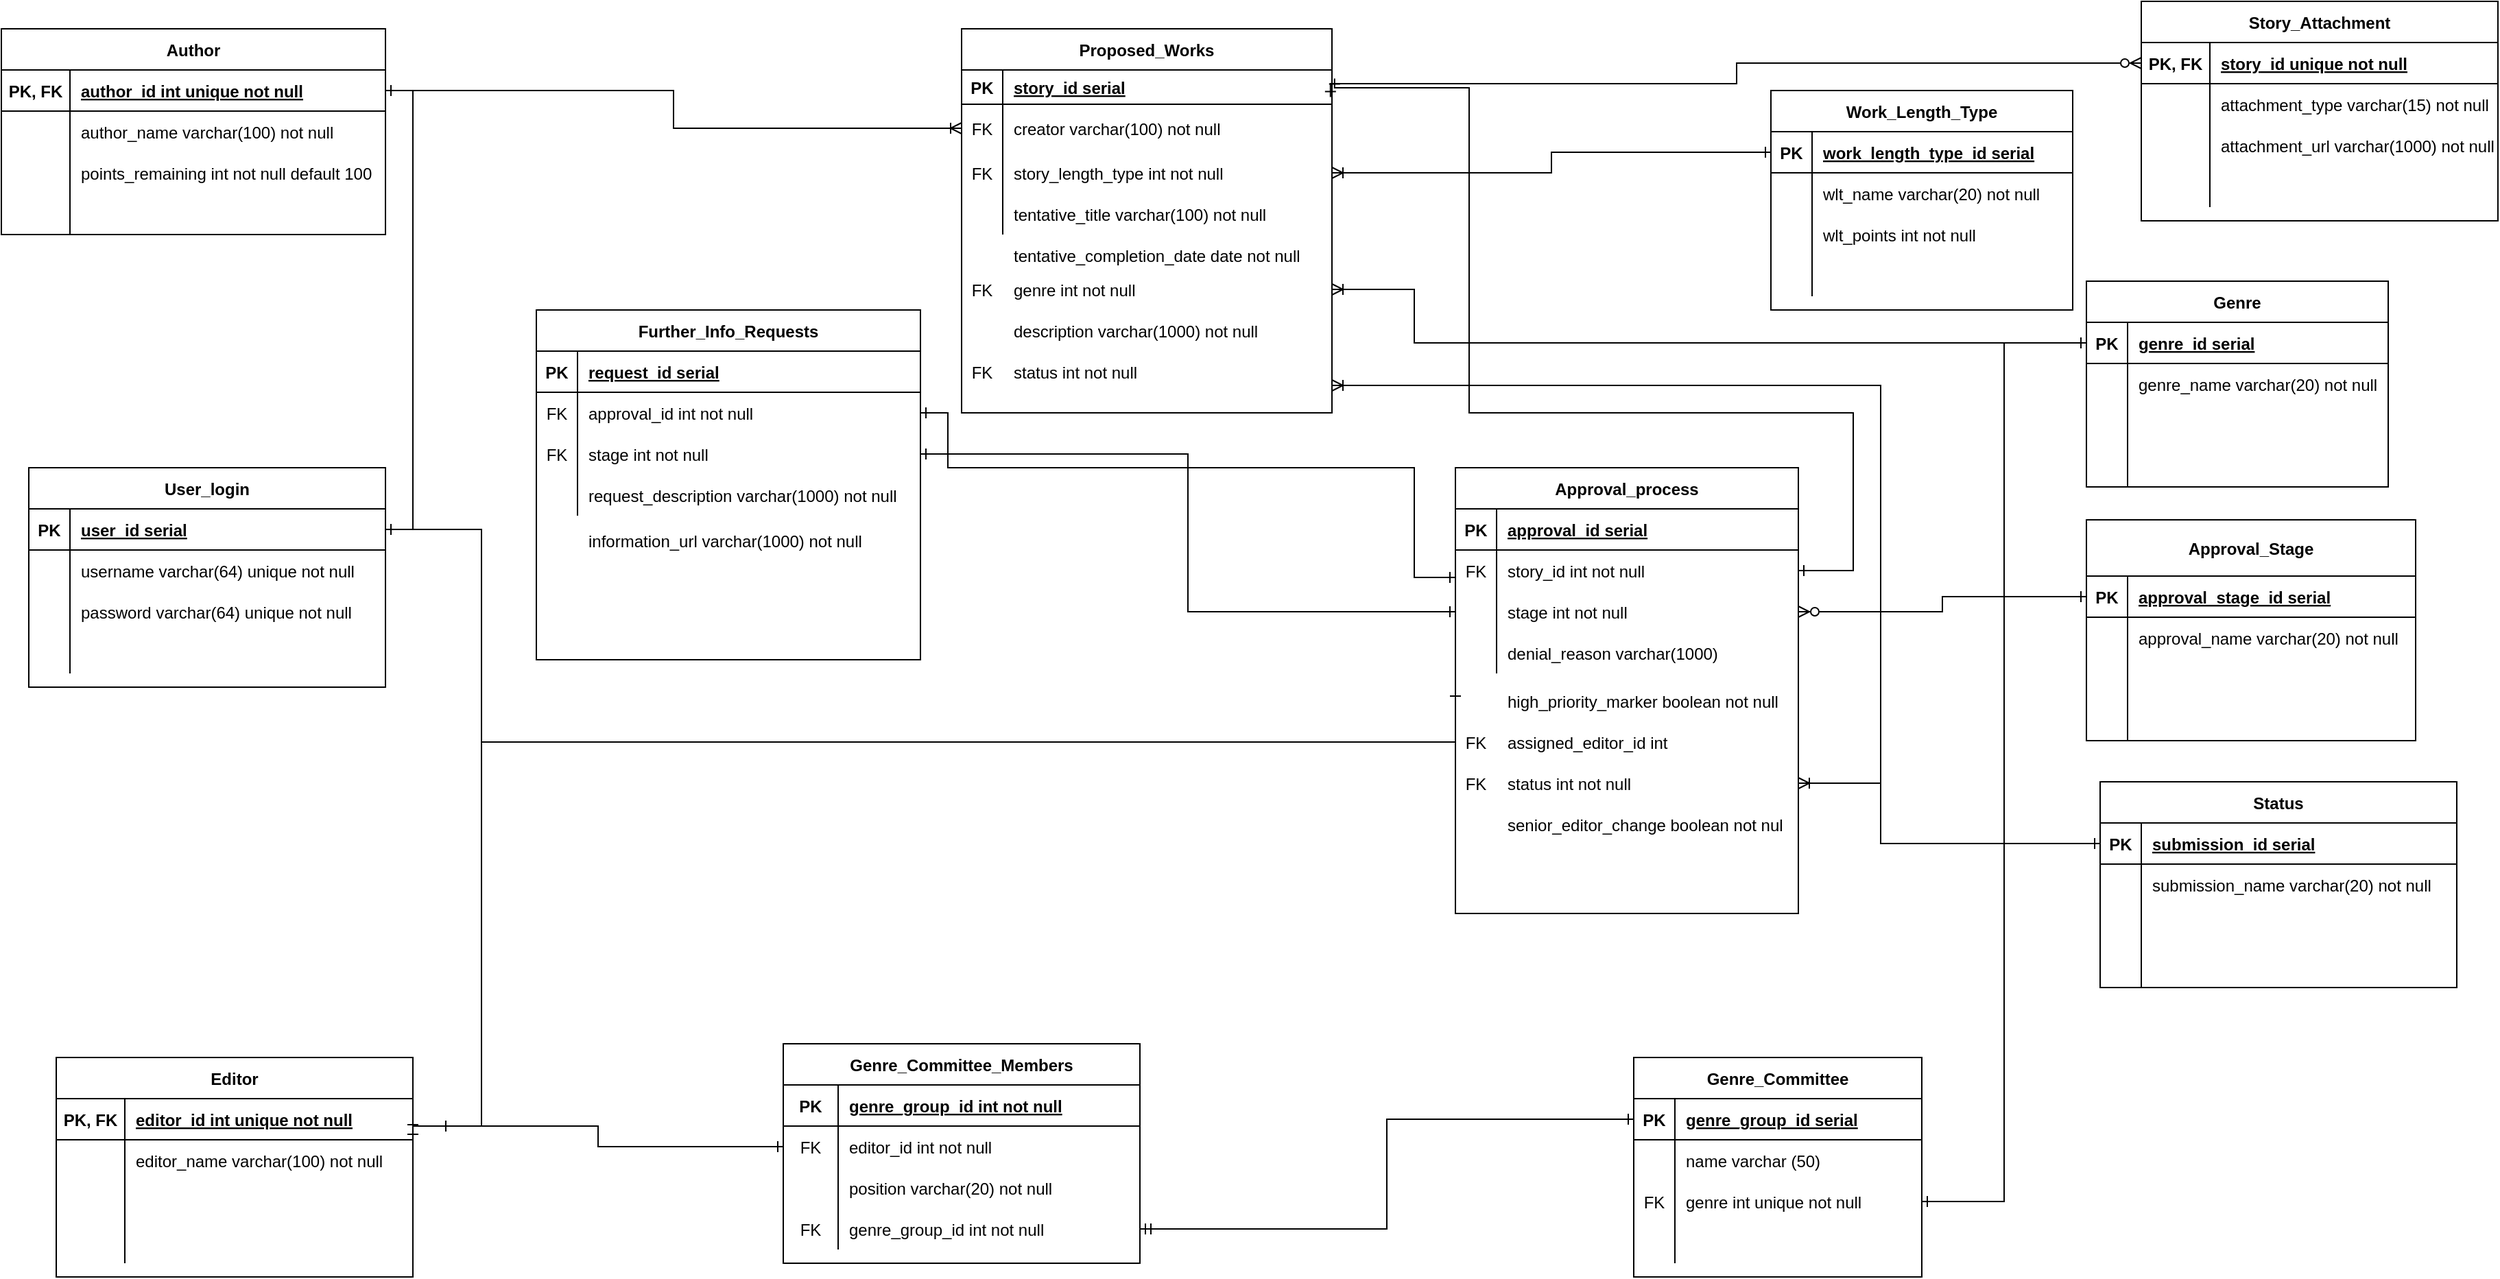 <mxfile version="13.10.6" type="device"><diagram id="UOKeLMM6WTxWYd_Q_gRL" name="Page-1"><mxGraphModel dx="1038" dy="491" grid="1" gridSize="10" guides="1" tooltips="1" connect="1" arrows="1" fold="1" page="1" pageScale="1" pageWidth="1900" pageHeight="1900" math="0" shadow="0"><root><mxCell id="0"/><mxCell id="1" parent="0"/><mxCell id="rEcxF-aIfUZDpSNXUSnj-13" value="Author" style="shape=table;startSize=30;container=1;collapsible=1;childLayout=tableLayout;fixedRows=1;rowLines=0;fontStyle=1;align=center;resizeLast=1;" parent="1" vertex="1"><mxGeometry x="30" y="50" width="280" height="150" as="geometry"/></mxCell><mxCell id="rEcxF-aIfUZDpSNXUSnj-14" value="" style="shape=partialRectangle;collapsible=0;dropTarget=0;pointerEvents=0;fillColor=none;top=0;left=0;bottom=1;right=0;points=[[0,0.5],[1,0.5]];portConstraint=eastwest;" parent="rEcxF-aIfUZDpSNXUSnj-13" vertex="1"><mxGeometry y="30" width="280" height="30" as="geometry"/></mxCell><mxCell id="rEcxF-aIfUZDpSNXUSnj-15" value="PK, FK" style="shape=partialRectangle;connectable=0;fillColor=none;top=0;left=0;bottom=0;right=0;fontStyle=1;overflow=hidden;" parent="rEcxF-aIfUZDpSNXUSnj-14" vertex="1"><mxGeometry width="50" height="30" as="geometry"/></mxCell><mxCell id="rEcxF-aIfUZDpSNXUSnj-16" value="author_id int unique not null" style="shape=partialRectangle;connectable=0;fillColor=none;top=0;left=0;bottom=0;right=0;align=left;spacingLeft=6;fontStyle=5;overflow=hidden;" parent="rEcxF-aIfUZDpSNXUSnj-14" vertex="1"><mxGeometry x="50" width="230" height="30" as="geometry"/></mxCell><mxCell id="rEcxF-aIfUZDpSNXUSnj-17" value="" style="shape=partialRectangle;collapsible=0;dropTarget=0;pointerEvents=0;fillColor=none;top=0;left=0;bottom=0;right=0;points=[[0,0.5],[1,0.5]];portConstraint=eastwest;" parent="rEcxF-aIfUZDpSNXUSnj-13" vertex="1"><mxGeometry y="60" width="280" height="30" as="geometry"/></mxCell><mxCell id="rEcxF-aIfUZDpSNXUSnj-18" value="" style="shape=partialRectangle;connectable=0;fillColor=none;top=0;left=0;bottom=0;right=0;editable=1;overflow=hidden;" parent="rEcxF-aIfUZDpSNXUSnj-17" vertex="1"><mxGeometry width="50" height="30" as="geometry"/></mxCell><mxCell id="rEcxF-aIfUZDpSNXUSnj-19" value="author_name varchar(100) not null" style="shape=partialRectangle;connectable=0;fillColor=none;top=0;left=0;bottom=0;right=0;align=left;spacingLeft=6;overflow=hidden;" parent="rEcxF-aIfUZDpSNXUSnj-17" vertex="1"><mxGeometry x="50" width="230" height="30" as="geometry"/></mxCell><mxCell id="rEcxF-aIfUZDpSNXUSnj-20" value="" style="shape=partialRectangle;collapsible=0;dropTarget=0;pointerEvents=0;fillColor=none;top=0;left=0;bottom=0;right=0;points=[[0,0.5],[1,0.5]];portConstraint=eastwest;" parent="rEcxF-aIfUZDpSNXUSnj-13" vertex="1"><mxGeometry y="90" width="280" height="30" as="geometry"/></mxCell><mxCell id="rEcxF-aIfUZDpSNXUSnj-21" value="" style="shape=partialRectangle;connectable=0;fillColor=none;top=0;left=0;bottom=0;right=0;editable=1;overflow=hidden;" parent="rEcxF-aIfUZDpSNXUSnj-20" vertex="1"><mxGeometry width="50" height="30" as="geometry"/></mxCell><mxCell id="rEcxF-aIfUZDpSNXUSnj-22" value="points_remaining int not null default 100" style="shape=partialRectangle;connectable=0;fillColor=none;top=0;left=0;bottom=0;right=0;align=left;spacingLeft=6;overflow=hidden;" parent="rEcxF-aIfUZDpSNXUSnj-20" vertex="1"><mxGeometry x="50" width="230" height="30" as="geometry"/></mxCell><mxCell id="rEcxF-aIfUZDpSNXUSnj-23" value="" style="shape=partialRectangle;collapsible=0;dropTarget=0;pointerEvents=0;fillColor=none;top=0;left=0;bottom=0;right=0;points=[[0,0.5],[1,0.5]];portConstraint=eastwest;" parent="rEcxF-aIfUZDpSNXUSnj-13" vertex="1"><mxGeometry y="120" width="280" height="30" as="geometry"/></mxCell><mxCell id="rEcxF-aIfUZDpSNXUSnj-24" value="" style="shape=partialRectangle;connectable=0;fillColor=none;top=0;left=0;bottom=0;right=0;editable=1;overflow=hidden;" parent="rEcxF-aIfUZDpSNXUSnj-23" vertex="1"><mxGeometry width="50" height="30" as="geometry"/></mxCell><mxCell id="rEcxF-aIfUZDpSNXUSnj-25" value="" style="shape=partialRectangle;connectable=0;fillColor=none;top=0;left=0;bottom=0;right=0;align=left;spacingLeft=6;overflow=hidden;" parent="rEcxF-aIfUZDpSNXUSnj-23" vertex="1"><mxGeometry x="50" width="230" height="30" as="geometry"/></mxCell><mxCell id="rEcxF-aIfUZDpSNXUSnj-40" value="Proposed_Works" style="shape=table;startSize=30;container=1;collapsible=1;childLayout=tableLayout;fixedRows=1;rowLines=0;fontStyle=1;align=center;resizeLast=1;" parent="1" vertex="1"><mxGeometry x="730" y="50" width="270" height="280" as="geometry"/></mxCell><mxCell id="rEcxF-aIfUZDpSNXUSnj-41" value="" style="shape=partialRectangle;collapsible=0;dropTarget=0;pointerEvents=0;fillColor=none;top=0;left=0;bottom=1;right=0;points=[[0,0.5],[1,0.5]];portConstraint=eastwest;" parent="rEcxF-aIfUZDpSNXUSnj-40" vertex="1"><mxGeometry y="30" width="270" height="25" as="geometry"/></mxCell><mxCell id="rEcxF-aIfUZDpSNXUSnj-42" value="PK" style="shape=partialRectangle;connectable=0;fillColor=none;top=0;left=0;bottom=0;right=0;fontStyle=1;overflow=hidden;" parent="rEcxF-aIfUZDpSNXUSnj-41" vertex="1"><mxGeometry width="30" height="25" as="geometry"/></mxCell><mxCell id="rEcxF-aIfUZDpSNXUSnj-43" value="story_id serial" style="shape=partialRectangle;connectable=0;fillColor=none;top=0;left=0;bottom=0;right=0;align=left;spacingLeft=6;fontStyle=5;overflow=hidden;" parent="rEcxF-aIfUZDpSNXUSnj-41" vertex="1"><mxGeometry x="30" width="240" height="25" as="geometry"/></mxCell><mxCell id="rEcxF-aIfUZDpSNXUSnj-44" value="" style="shape=partialRectangle;collapsible=0;dropTarget=0;pointerEvents=0;fillColor=none;top=0;left=0;bottom=0;right=0;points=[[0,0.5],[1,0.5]];portConstraint=eastwest;" parent="rEcxF-aIfUZDpSNXUSnj-40" vertex="1"><mxGeometry y="55" width="270" height="35" as="geometry"/></mxCell><mxCell id="rEcxF-aIfUZDpSNXUSnj-45" value="FK" style="shape=partialRectangle;connectable=0;fillColor=none;top=0;left=0;bottom=0;right=0;editable=1;overflow=hidden;" parent="rEcxF-aIfUZDpSNXUSnj-44" vertex="1"><mxGeometry width="30" height="35" as="geometry"/></mxCell><mxCell id="rEcxF-aIfUZDpSNXUSnj-46" value="creator varchar(100) not null" style="shape=partialRectangle;connectable=0;fillColor=none;top=0;left=0;bottom=0;right=0;align=left;spacingLeft=6;overflow=hidden;" parent="rEcxF-aIfUZDpSNXUSnj-44" vertex="1"><mxGeometry x="30" width="240" height="35" as="geometry"/></mxCell><mxCell id="rEcxF-aIfUZDpSNXUSnj-47" value="" style="shape=partialRectangle;collapsible=0;dropTarget=0;pointerEvents=0;fillColor=none;top=0;left=0;bottom=0;right=0;points=[[0,0.5],[1,0.5]];portConstraint=eastwest;" parent="rEcxF-aIfUZDpSNXUSnj-40" vertex="1"><mxGeometry y="90" width="270" height="30" as="geometry"/></mxCell><mxCell id="rEcxF-aIfUZDpSNXUSnj-48" value="FK" style="shape=partialRectangle;connectable=0;fillColor=none;top=0;left=0;bottom=0;right=0;editable=1;overflow=hidden;" parent="rEcxF-aIfUZDpSNXUSnj-47" vertex="1"><mxGeometry width="30" height="30" as="geometry"/></mxCell><mxCell id="rEcxF-aIfUZDpSNXUSnj-49" value="story_length_type int not null" style="shape=partialRectangle;connectable=0;fillColor=none;top=0;left=0;bottom=0;right=0;align=left;spacingLeft=6;overflow=hidden;" parent="rEcxF-aIfUZDpSNXUSnj-47" vertex="1"><mxGeometry x="30" width="240" height="30" as="geometry"/></mxCell><mxCell id="rEcxF-aIfUZDpSNXUSnj-50" value="" style="shape=partialRectangle;collapsible=0;dropTarget=0;pointerEvents=0;fillColor=none;top=0;left=0;bottom=0;right=0;points=[[0,0.5],[1,0.5]];portConstraint=eastwest;" parent="rEcxF-aIfUZDpSNXUSnj-40" vertex="1"><mxGeometry y="120" width="270" height="30" as="geometry"/></mxCell><mxCell id="rEcxF-aIfUZDpSNXUSnj-51" value="" style="shape=partialRectangle;connectable=0;fillColor=none;top=0;left=0;bottom=0;right=0;editable=1;overflow=hidden;" parent="rEcxF-aIfUZDpSNXUSnj-50" vertex="1"><mxGeometry width="30" height="30" as="geometry"/></mxCell><mxCell id="rEcxF-aIfUZDpSNXUSnj-52" value="tentative_title varchar(100) not null" style="shape=partialRectangle;connectable=0;fillColor=none;top=0;left=0;bottom=0;right=0;align=left;spacingLeft=6;overflow=hidden;" parent="rEcxF-aIfUZDpSNXUSnj-50" vertex="1"><mxGeometry x="30" width="240" height="30" as="geometry"/></mxCell><mxCell id="rEcxF-aIfUZDpSNXUSnj-53" value="tentative_completion_date date not null" style="shape=partialRectangle;connectable=0;fillColor=none;top=0;left=0;bottom=0;right=0;align=left;spacingLeft=6;overflow=hidden;" parent="1" vertex="1"><mxGeometry x="760" y="200" width="240" height="30" as="geometry"/></mxCell><mxCell id="rEcxF-aIfUZDpSNXUSnj-54" value="genre int not null" style="shape=partialRectangle;connectable=0;fillColor=none;top=0;left=0;bottom=0;right=0;align=left;spacingLeft=6;overflow=hidden;" parent="1" vertex="1"><mxGeometry x="760" y="225" width="240" height="30" as="geometry"/></mxCell><mxCell id="rEcxF-aIfUZDpSNXUSnj-55" value="description varchar(1000) not null" style="shape=partialRectangle;connectable=0;fillColor=none;top=0;left=0;bottom=0;right=0;align=left;spacingLeft=6;overflow=hidden;" parent="1" vertex="1"><mxGeometry x="760" y="255" width="240" height="30" as="geometry"/></mxCell><mxCell id="rEcxF-aIfUZDpSNXUSnj-57" value="Story_Attachment" style="shape=table;startSize=30;container=1;collapsible=1;childLayout=tableLayout;fixedRows=1;rowLines=0;fontStyle=1;align=center;resizeLast=1;" parent="1" vertex="1"><mxGeometry x="1590" y="30" width="260" height="160" as="geometry"/></mxCell><mxCell id="rEcxF-aIfUZDpSNXUSnj-58" value="" style="shape=partialRectangle;collapsible=0;dropTarget=0;pointerEvents=0;fillColor=none;top=0;left=0;bottom=1;right=0;points=[[0,0.5],[1,0.5]];portConstraint=eastwest;" parent="rEcxF-aIfUZDpSNXUSnj-57" vertex="1"><mxGeometry y="30" width="260" height="30" as="geometry"/></mxCell><mxCell id="rEcxF-aIfUZDpSNXUSnj-59" value="PK, FK" style="shape=partialRectangle;connectable=0;fillColor=none;top=0;left=0;bottom=0;right=0;fontStyle=1;overflow=hidden;" parent="rEcxF-aIfUZDpSNXUSnj-58" vertex="1"><mxGeometry width="50" height="30" as="geometry"/></mxCell><mxCell id="rEcxF-aIfUZDpSNXUSnj-60" value="story_id unique not null" style="shape=partialRectangle;connectable=0;fillColor=none;top=0;left=0;bottom=0;right=0;align=left;spacingLeft=6;fontStyle=5;overflow=hidden;" parent="rEcxF-aIfUZDpSNXUSnj-58" vertex="1"><mxGeometry x="50" width="210" height="30" as="geometry"/></mxCell><mxCell id="rEcxF-aIfUZDpSNXUSnj-61" value="" style="shape=partialRectangle;collapsible=0;dropTarget=0;pointerEvents=0;fillColor=none;top=0;left=0;bottom=0;right=0;points=[[0,0.5],[1,0.5]];portConstraint=eastwest;" parent="rEcxF-aIfUZDpSNXUSnj-57" vertex="1"><mxGeometry y="60" width="260" height="30" as="geometry"/></mxCell><mxCell id="rEcxF-aIfUZDpSNXUSnj-62" value="" style="shape=partialRectangle;connectable=0;fillColor=none;top=0;left=0;bottom=0;right=0;editable=1;overflow=hidden;" parent="rEcxF-aIfUZDpSNXUSnj-61" vertex="1"><mxGeometry width="50" height="30" as="geometry"/></mxCell><mxCell id="rEcxF-aIfUZDpSNXUSnj-63" value="attachment_type varchar(15) not null" style="shape=partialRectangle;connectable=0;fillColor=none;top=0;left=0;bottom=0;right=0;align=left;spacingLeft=6;overflow=hidden;" parent="rEcxF-aIfUZDpSNXUSnj-61" vertex="1"><mxGeometry x="50" width="210" height="30" as="geometry"/></mxCell><mxCell id="rEcxF-aIfUZDpSNXUSnj-64" value="" style="shape=partialRectangle;collapsible=0;dropTarget=0;pointerEvents=0;fillColor=none;top=0;left=0;bottom=0;right=0;points=[[0,0.5],[1,0.5]];portConstraint=eastwest;" parent="rEcxF-aIfUZDpSNXUSnj-57" vertex="1"><mxGeometry y="90" width="260" height="30" as="geometry"/></mxCell><mxCell id="rEcxF-aIfUZDpSNXUSnj-65" value="" style="shape=partialRectangle;connectable=0;fillColor=none;top=0;left=0;bottom=0;right=0;editable=1;overflow=hidden;" parent="rEcxF-aIfUZDpSNXUSnj-64" vertex="1"><mxGeometry width="50" height="30" as="geometry"/></mxCell><mxCell id="rEcxF-aIfUZDpSNXUSnj-66" value="attachment_url varchar(1000) not null" style="shape=partialRectangle;connectable=0;fillColor=none;top=0;left=0;bottom=0;right=0;align=left;spacingLeft=6;overflow=hidden;" parent="rEcxF-aIfUZDpSNXUSnj-64" vertex="1"><mxGeometry x="50" width="210" height="30" as="geometry"/></mxCell><mxCell id="rEcxF-aIfUZDpSNXUSnj-67" value="" style="shape=partialRectangle;collapsible=0;dropTarget=0;pointerEvents=0;fillColor=none;top=0;left=0;bottom=0;right=0;points=[[0,0.5],[1,0.5]];portConstraint=eastwest;" parent="rEcxF-aIfUZDpSNXUSnj-57" vertex="1"><mxGeometry y="120" width="260" height="30" as="geometry"/></mxCell><mxCell id="rEcxF-aIfUZDpSNXUSnj-68" value="" style="shape=partialRectangle;connectable=0;fillColor=none;top=0;left=0;bottom=0;right=0;editable=1;overflow=hidden;" parent="rEcxF-aIfUZDpSNXUSnj-67" vertex="1"><mxGeometry width="50" height="30" as="geometry"/></mxCell><mxCell id="rEcxF-aIfUZDpSNXUSnj-69" value="" style="shape=partialRectangle;connectable=0;fillColor=none;top=0;left=0;bottom=0;right=0;align=left;spacingLeft=6;overflow=hidden;" parent="rEcxF-aIfUZDpSNXUSnj-67" vertex="1"><mxGeometry x="50" width="210" height="30" as="geometry"/></mxCell><mxCell id="rEcxF-aIfUZDpSNXUSnj-70" value="status int not null" style="shape=partialRectangle;connectable=0;fillColor=none;top=0;left=0;bottom=0;right=0;align=left;spacingLeft=6;overflow=hidden;" parent="1" vertex="1"><mxGeometry x="760" y="285" width="240" height="30" as="geometry"/></mxCell><mxCell id="rEcxF-aIfUZDpSNXUSnj-71" value="Genre" style="shape=table;startSize=30;container=1;collapsible=1;childLayout=tableLayout;fixedRows=1;rowLines=0;fontStyle=1;align=center;resizeLast=1;" parent="1" vertex="1"><mxGeometry x="1550" y="234" width="220" height="150" as="geometry"/></mxCell><mxCell id="rEcxF-aIfUZDpSNXUSnj-72" value="" style="shape=partialRectangle;collapsible=0;dropTarget=0;pointerEvents=0;fillColor=none;top=0;left=0;bottom=1;right=0;points=[[0,0.5],[1,0.5]];portConstraint=eastwest;" parent="rEcxF-aIfUZDpSNXUSnj-71" vertex="1"><mxGeometry y="30" width="220" height="30" as="geometry"/></mxCell><mxCell id="rEcxF-aIfUZDpSNXUSnj-73" value="PK" style="shape=partialRectangle;connectable=0;fillColor=none;top=0;left=0;bottom=0;right=0;fontStyle=1;overflow=hidden;" parent="rEcxF-aIfUZDpSNXUSnj-72" vertex="1"><mxGeometry width="30" height="30" as="geometry"/></mxCell><mxCell id="rEcxF-aIfUZDpSNXUSnj-74" value="genre_id serial" style="shape=partialRectangle;connectable=0;fillColor=none;top=0;left=0;bottom=0;right=0;align=left;spacingLeft=6;fontStyle=5;overflow=hidden;" parent="rEcxF-aIfUZDpSNXUSnj-72" vertex="1"><mxGeometry x="30" width="190" height="30" as="geometry"/></mxCell><mxCell id="rEcxF-aIfUZDpSNXUSnj-75" value="" style="shape=partialRectangle;collapsible=0;dropTarget=0;pointerEvents=0;fillColor=none;top=0;left=0;bottom=0;right=0;points=[[0,0.5],[1,0.5]];portConstraint=eastwest;" parent="rEcxF-aIfUZDpSNXUSnj-71" vertex="1"><mxGeometry y="60" width="220" height="30" as="geometry"/></mxCell><mxCell id="rEcxF-aIfUZDpSNXUSnj-76" value="" style="shape=partialRectangle;connectable=0;fillColor=none;top=0;left=0;bottom=0;right=0;editable=1;overflow=hidden;" parent="rEcxF-aIfUZDpSNXUSnj-75" vertex="1"><mxGeometry width="30" height="30" as="geometry"/></mxCell><mxCell id="rEcxF-aIfUZDpSNXUSnj-77" value="genre_name varchar(20) not null" style="shape=partialRectangle;connectable=0;fillColor=none;top=0;left=0;bottom=0;right=0;align=left;spacingLeft=6;overflow=hidden;" parent="rEcxF-aIfUZDpSNXUSnj-75" vertex="1"><mxGeometry x="30" width="190" height="30" as="geometry"/></mxCell><mxCell id="rEcxF-aIfUZDpSNXUSnj-78" value="" style="shape=partialRectangle;collapsible=0;dropTarget=0;pointerEvents=0;fillColor=none;top=0;left=0;bottom=0;right=0;points=[[0,0.5],[1,0.5]];portConstraint=eastwest;" parent="rEcxF-aIfUZDpSNXUSnj-71" vertex="1"><mxGeometry y="90" width="220" height="30" as="geometry"/></mxCell><mxCell id="rEcxF-aIfUZDpSNXUSnj-79" value="" style="shape=partialRectangle;connectable=0;fillColor=none;top=0;left=0;bottom=0;right=0;editable=1;overflow=hidden;" parent="rEcxF-aIfUZDpSNXUSnj-78" vertex="1"><mxGeometry width="30" height="30" as="geometry"/></mxCell><mxCell id="rEcxF-aIfUZDpSNXUSnj-80" value="" style="shape=partialRectangle;connectable=0;fillColor=none;top=0;left=0;bottom=0;right=0;align=left;spacingLeft=6;overflow=hidden;" parent="rEcxF-aIfUZDpSNXUSnj-78" vertex="1"><mxGeometry x="30" width="190" height="30" as="geometry"/></mxCell><mxCell id="rEcxF-aIfUZDpSNXUSnj-81" value="" style="shape=partialRectangle;collapsible=0;dropTarget=0;pointerEvents=0;fillColor=none;top=0;left=0;bottom=0;right=0;points=[[0,0.5],[1,0.5]];portConstraint=eastwest;" parent="rEcxF-aIfUZDpSNXUSnj-71" vertex="1"><mxGeometry y="120" width="220" height="30" as="geometry"/></mxCell><mxCell id="rEcxF-aIfUZDpSNXUSnj-82" value="" style="shape=partialRectangle;connectable=0;fillColor=none;top=0;left=0;bottom=0;right=0;editable=1;overflow=hidden;" parent="rEcxF-aIfUZDpSNXUSnj-81" vertex="1"><mxGeometry width="30" height="30" as="geometry"/></mxCell><mxCell id="rEcxF-aIfUZDpSNXUSnj-83" value="" style="shape=partialRectangle;connectable=0;fillColor=none;top=0;left=0;bottom=0;right=0;align=left;spacingLeft=6;overflow=hidden;" parent="rEcxF-aIfUZDpSNXUSnj-81" vertex="1"><mxGeometry x="30" width="190" height="30" as="geometry"/></mxCell><mxCell id="rEcxF-aIfUZDpSNXUSnj-86" value="FK" style="shape=partialRectangle;connectable=0;fillColor=none;top=0;left=0;bottom=0;right=0;editable=1;overflow=hidden;" parent="1" vertex="1"><mxGeometry x="730" y="225" width="30" height="30" as="geometry"/></mxCell><mxCell id="rEcxF-aIfUZDpSNXUSnj-87" value="FK" style="shape=partialRectangle;connectable=0;fillColor=none;top=0;left=0;bottom=0;right=0;editable=1;overflow=hidden;" parent="1" vertex="1"><mxGeometry x="730" y="285" width="30" height="30" as="geometry"/></mxCell><mxCell id="rEcxF-aIfUZDpSNXUSnj-88" value="Status" style="shape=table;startSize=30;container=1;collapsible=1;childLayout=tableLayout;fixedRows=1;rowLines=0;fontStyle=1;align=center;resizeLast=1;" parent="1" vertex="1"><mxGeometry x="1560" y="599" width="260" height="150" as="geometry"/></mxCell><mxCell id="rEcxF-aIfUZDpSNXUSnj-89" value="" style="shape=partialRectangle;collapsible=0;dropTarget=0;pointerEvents=0;fillColor=none;top=0;left=0;bottom=1;right=0;points=[[0,0.5],[1,0.5]];portConstraint=eastwest;" parent="rEcxF-aIfUZDpSNXUSnj-88" vertex="1"><mxGeometry y="30" width="260" height="30" as="geometry"/></mxCell><mxCell id="rEcxF-aIfUZDpSNXUSnj-90" value="PK" style="shape=partialRectangle;connectable=0;fillColor=none;top=0;left=0;bottom=0;right=0;fontStyle=1;overflow=hidden;" parent="rEcxF-aIfUZDpSNXUSnj-89" vertex="1"><mxGeometry width="30" height="30" as="geometry"/></mxCell><mxCell id="rEcxF-aIfUZDpSNXUSnj-91" value="submission_id serial" style="shape=partialRectangle;connectable=0;fillColor=none;top=0;left=0;bottom=0;right=0;align=left;spacingLeft=6;fontStyle=5;overflow=hidden;" parent="rEcxF-aIfUZDpSNXUSnj-89" vertex="1"><mxGeometry x="30" width="230" height="30" as="geometry"/></mxCell><mxCell id="rEcxF-aIfUZDpSNXUSnj-92" value="" style="shape=partialRectangle;collapsible=0;dropTarget=0;pointerEvents=0;fillColor=none;top=0;left=0;bottom=0;right=0;points=[[0,0.5],[1,0.5]];portConstraint=eastwest;" parent="rEcxF-aIfUZDpSNXUSnj-88" vertex="1"><mxGeometry y="60" width="260" height="30" as="geometry"/></mxCell><mxCell id="rEcxF-aIfUZDpSNXUSnj-93" value="" style="shape=partialRectangle;connectable=0;fillColor=none;top=0;left=0;bottom=0;right=0;editable=1;overflow=hidden;" parent="rEcxF-aIfUZDpSNXUSnj-92" vertex="1"><mxGeometry width="30" height="30" as="geometry"/></mxCell><mxCell id="rEcxF-aIfUZDpSNXUSnj-94" value="submission_name varchar(20) not null" style="shape=partialRectangle;connectable=0;fillColor=none;top=0;left=0;bottom=0;right=0;align=left;spacingLeft=6;overflow=hidden;" parent="rEcxF-aIfUZDpSNXUSnj-92" vertex="1"><mxGeometry x="30" width="230" height="30" as="geometry"/></mxCell><mxCell id="rEcxF-aIfUZDpSNXUSnj-95" value="" style="shape=partialRectangle;collapsible=0;dropTarget=0;pointerEvents=0;fillColor=none;top=0;left=0;bottom=0;right=0;points=[[0,0.5],[1,0.5]];portConstraint=eastwest;" parent="rEcxF-aIfUZDpSNXUSnj-88" vertex="1"><mxGeometry y="90" width="260" height="30" as="geometry"/></mxCell><mxCell id="rEcxF-aIfUZDpSNXUSnj-96" value="" style="shape=partialRectangle;connectable=0;fillColor=none;top=0;left=0;bottom=0;right=0;editable=1;overflow=hidden;" parent="rEcxF-aIfUZDpSNXUSnj-95" vertex="1"><mxGeometry width="30" height="30" as="geometry"/></mxCell><mxCell id="rEcxF-aIfUZDpSNXUSnj-97" value="" style="shape=partialRectangle;connectable=0;fillColor=none;top=0;left=0;bottom=0;right=0;align=left;spacingLeft=6;overflow=hidden;" parent="rEcxF-aIfUZDpSNXUSnj-95" vertex="1"><mxGeometry x="30" width="230" height="30" as="geometry"/></mxCell><mxCell id="rEcxF-aIfUZDpSNXUSnj-98" value="" style="shape=partialRectangle;collapsible=0;dropTarget=0;pointerEvents=0;fillColor=none;top=0;left=0;bottom=0;right=0;points=[[0,0.5],[1,0.5]];portConstraint=eastwest;" parent="rEcxF-aIfUZDpSNXUSnj-88" vertex="1"><mxGeometry y="120" width="260" height="30" as="geometry"/></mxCell><mxCell id="rEcxF-aIfUZDpSNXUSnj-99" value="" style="shape=partialRectangle;connectable=0;fillColor=none;top=0;left=0;bottom=0;right=0;editable=1;overflow=hidden;" parent="rEcxF-aIfUZDpSNXUSnj-98" vertex="1"><mxGeometry width="30" height="30" as="geometry"/></mxCell><mxCell id="rEcxF-aIfUZDpSNXUSnj-100" value="" style="shape=partialRectangle;connectable=0;fillColor=none;top=0;left=0;bottom=0;right=0;align=left;spacingLeft=6;overflow=hidden;" parent="rEcxF-aIfUZDpSNXUSnj-98" vertex="1"><mxGeometry x="30" width="230" height="30" as="geometry"/></mxCell><mxCell id="rEcxF-aIfUZDpSNXUSnj-101" value="Editor" style="shape=table;startSize=30;container=1;collapsible=1;childLayout=tableLayout;fixedRows=1;rowLines=0;fontStyle=1;align=center;resizeLast=1;" parent="1" vertex="1"><mxGeometry x="70" y="800" width="260" height="160" as="geometry"/></mxCell><mxCell id="rEcxF-aIfUZDpSNXUSnj-102" value="" style="shape=partialRectangle;collapsible=0;dropTarget=0;pointerEvents=0;fillColor=none;top=0;left=0;bottom=1;right=0;points=[[0,0.5],[1,0.5]];portConstraint=eastwest;" parent="rEcxF-aIfUZDpSNXUSnj-101" vertex="1"><mxGeometry y="30" width="260" height="30" as="geometry"/></mxCell><mxCell id="rEcxF-aIfUZDpSNXUSnj-103" value="PK, FK" style="shape=partialRectangle;connectable=0;fillColor=none;top=0;left=0;bottom=0;right=0;fontStyle=1;overflow=hidden;" parent="rEcxF-aIfUZDpSNXUSnj-102" vertex="1"><mxGeometry width="50" height="30" as="geometry"/></mxCell><mxCell id="rEcxF-aIfUZDpSNXUSnj-104" value="editor_id int unique not null" style="shape=partialRectangle;connectable=0;fillColor=none;top=0;left=0;bottom=0;right=0;align=left;spacingLeft=6;fontStyle=5;overflow=hidden;" parent="rEcxF-aIfUZDpSNXUSnj-102" vertex="1"><mxGeometry x="50" width="210" height="30" as="geometry"/></mxCell><mxCell id="rEcxF-aIfUZDpSNXUSnj-105" value="" style="shape=partialRectangle;collapsible=0;dropTarget=0;pointerEvents=0;fillColor=none;top=0;left=0;bottom=0;right=0;points=[[0,0.5],[1,0.5]];portConstraint=eastwest;" parent="rEcxF-aIfUZDpSNXUSnj-101" vertex="1"><mxGeometry y="60" width="260" height="30" as="geometry"/></mxCell><mxCell id="rEcxF-aIfUZDpSNXUSnj-106" value="" style="shape=partialRectangle;connectable=0;fillColor=none;top=0;left=0;bottom=0;right=0;editable=1;overflow=hidden;" parent="rEcxF-aIfUZDpSNXUSnj-105" vertex="1"><mxGeometry width="50" height="30" as="geometry"/></mxCell><mxCell id="rEcxF-aIfUZDpSNXUSnj-107" value="editor_name varchar(100) not null" style="shape=partialRectangle;connectable=0;fillColor=none;top=0;left=0;bottom=0;right=0;align=left;spacingLeft=6;overflow=hidden;" parent="rEcxF-aIfUZDpSNXUSnj-105" vertex="1"><mxGeometry x="50" width="210" height="30" as="geometry"/></mxCell><mxCell id="rEcxF-aIfUZDpSNXUSnj-108" value="" style="shape=partialRectangle;collapsible=0;dropTarget=0;pointerEvents=0;fillColor=none;top=0;left=0;bottom=0;right=0;points=[[0,0.5],[1,0.5]];portConstraint=eastwest;" parent="rEcxF-aIfUZDpSNXUSnj-101" vertex="1"><mxGeometry y="90" width="260" height="30" as="geometry"/></mxCell><mxCell id="rEcxF-aIfUZDpSNXUSnj-109" value="" style="shape=partialRectangle;connectable=0;fillColor=none;top=0;left=0;bottom=0;right=0;editable=1;overflow=hidden;" parent="rEcxF-aIfUZDpSNXUSnj-108" vertex="1"><mxGeometry width="50" height="30" as="geometry"/></mxCell><mxCell id="rEcxF-aIfUZDpSNXUSnj-110" value="" style="shape=partialRectangle;connectable=0;fillColor=none;top=0;left=0;bottom=0;right=0;align=left;spacingLeft=6;overflow=hidden;" parent="rEcxF-aIfUZDpSNXUSnj-108" vertex="1"><mxGeometry x="50" width="210" height="30" as="geometry"/></mxCell><mxCell id="rEcxF-aIfUZDpSNXUSnj-111" value="" style="shape=partialRectangle;collapsible=0;dropTarget=0;pointerEvents=0;fillColor=none;top=0;left=0;bottom=0;right=0;points=[[0,0.5],[1,0.5]];portConstraint=eastwest;" parent="rEcxF-aIfUZDpSNXUSnj-101" vertex="1"><mxGeometry y="120" width="260" height="30" as="geometry"/></mxCell><mxCell id="rEcxF-aIfUZDpSNXUSnj-112" value="" style="shape=partialRectangle;connectable=0;fillColor=none;top=0;left=0;bottom=0;right=0;editable=1;overflow=hidden;" parent="rEcxF-aIfUZDpSNXUSnj-111" vertex="1"><mxGeometry width="50" height="30" as="geometry"/></mxCell><mxCell id="rEcxF-aIfUZDpSNXUSnj-113" value="" style="shape=partialRectangle;connectable=0;fillColor=none;top=0;left=0;bottom=0;right=0;align=left;spacingLeft=6;overflow=hidden;" parent="rEcxF-aIfUZDpSNXUSnj-111" vertex="1"><mxGeometry x="50" width="210" height="30" as="geometry"/></mxCell><mxCell id="rEcxF-aIfUZDpSNXUSnj-114" value="Genre_Committee" style="shape=table;startSize=30;container=1;collapsible=1;childLayout=tableLayout;fixedRows=1;rowLines=0;fontStyle=1;align=center;resizeLast=1;" parent="1" vertex="1"><mxGeometry x="1220" y="800" width="210" height="160" as="geometry"/></mxCell><mxCell id="rEcxF-aIfUZDpSNXUSnj-115" value="" style="shape=partialRectangle;collapsible=0;dropTarget=0;pointerEvents=0;fillColor=none;top=0;left=0;bottom=1;right=0;points=[[0,0.5],[1,0.5]];portConstraint=eastwest;" parent="rEcxF-aIfUZDpSNXUSnj-114" vertex="1"><mxGeometry y="30" width="210" height="30" as="geometry"/></mxCell><mxCell id="rEcxF-aIfUZDpSNXUSnj-116" value="PK" style="shape=partialRectangle;connectable=0;fillColor=none;top=0;left=0;bottom=0;right=0;fontStyle=1;overflow=hidden;" parent="rEcxF-aIfUZDpSNXUSnj-115" vertex="1"><mxGeometry width="30" height="30" as="geometry"/></mxCell><mxCell id="rEcxF-aIfUZDpSNXUSnj-117" value="genre_group_id serial" style="shape=partialRectangle;connectable=0;fillColor=none;top=0;left=0;bottom=0;right=0;align=left;spacingLeft=6;fontStyle=5;overflow=hidden;" parent="rEcxF-aIfUZDpSNXUSnj-115" vertex="1"><mxGeometry x="30" width="180" height="30" as="geometry"/></mxCell><mxCell id="rEcxF-aIfUZDpSNXUSnj-118" value="" style="shape=partialRectangle;collapsible=0;dropTarget=0;pointerEvents=0;fillColor=none;top=0;left=0;bottom=0;right=0;points=[[0,0.5],[1,0.5]];portConstraint=eastwest;" parent="rEcxF-aIfUZDpSNXUSnj-114" vertex="1"><mxGeometry y="60" width="210" height="30" as="geometry"/></mxCell><mxCell id="rEcxF-aIfUZDpSNXUSnj-119" value="" style="shape=partialRectangle;connectable=0;fillColor=none;top=0;left=0;bottom=0;right=0;editable=1;overflow=hidden;" parent="rEcxF-aIfUZDpSNXUSnj-118" vertex="1"><mxGeometry width="30" height="30" as="geometry"/></mxCell><mxCell id="rEcxF-aIfUZDpSNXUSnj-120" value="name varchar (50)" style="shape=partialRectangle;connectable=0;fillColor=none;top=0;left=0;bottom=0;right=0;align=left;spacingLeft=6;overflow=hidden;" parent="rEcxF-aIfUZDpSNXUSnj-118" vertex="1"><mxGeometry x="30" width="180" height="30" as="geometry"/></mxCell><mxCell id="rEcxF-aIfUZDpSNXUSnj-121" value="" style="shape=partialRectangle;collapsible=0;dropTarget=0;pointerEvents=0;fillColor=none;top=0;left=0;bottom=0;right=0;points=[[0,0.5],[1,0.5]];portConstraint=eastwest;" parent="rEcxF-aIfUZDpSNXUSnj-114" vertex="1"><mxGeometry y="90" width="210" height="30" as="geometry"/></mxCell><mxCell id="rEcxF-aIfUZDpSNXUSnj-122" value="FK" style="shape=partialRectangle;connectable=0;fillColor=none;top=0;left=0;bottom=0;right=0;editable=1;overflow=hidden;" parent="rEcxF-aIfUZDpSNXUSnj-121" vertex="1"><mxGeometry width="30" height="30" as="geometry"/></mxCell><mxCell id="rEcxF-aIfUZDpSNXUSnj-123" value="genre int unique not null" style="shape=partialRectangle;connectable=0;fillColor=none;top=0;left=0;bottom=0;right=0;align=left;spacingLeft=6;overflow=hidden;" parent="rEcxF-aIfUZDpSNXUSnj-121" vertex="1"><mxGeometry x="30" width="180" height="30" as="geometry"/></mxCell><mxCell id="rEcxF-aIfUZDpSNXUSnj-124" value="" style="shape=partialRectangle;collapsible=0;dropTarget=0;pointerEvents=0;fillColor=none;top=0;left=0;bottom=0;right=0;points=[[0,0.5],[1,0.5]];portConstraint=eastwest;" parent="rEcxF-aIfUZDpSNXUSnj-114" vertex="1"><mxGeometry y="120" width="210" height="30" as="geometry"/></mxCell><mxCell id="rEcxF-aIfUZDpSNXUSnj-125" value="" style="shape=partialRectangle;connectable=0;fillColor=none;top=0;left=0;bottom=0;right=0;editable=1;overflow=hidden;" parent="rEcxF-aIfUZDpSNXUSnj-124" vertex="1"><mxGeometry width="30" height="30" as="geometry"/></mxCell><mxCell id="rEcxF-aIfUZDpSNXUSnj-126" value="" style="shape=partialRectangle;connectable=0;fillColor=none;top=0;left=0;bottom=0;right=0;align=left;spacingLeft=6;overflow=hidden;" parent="rEcxF-aIfUZDpSNXUSnj-124" vertex="1"><mxGeometry x="30" width="180" height="30" as="geometry"/></mxCell><mxCell id="rEcxF-aIfUZDpSNXUSnj-128" value="Genre_Committee_Members" style="shape=table;startSize=30;container=1;collapsible=1;childLayout=tableLayout;fixedRows=1;rowLines=0;fontStyle=1;align=center;resizeLast=1;" parent="1" vertex="1"><mxGeometry x="600" y="790" width="260" height="160" as="geometry"/></mxCell><mxCell id="rEcxF-aIfUZDpSNXUSnj-129" value="" style="shape=partialRectangle;collapsible=0;dropTarget=0;pointerEvents=0;fillColor=none;top=0;left=0;bottom=1;right=0;points=[[0,0.5],[1,0.5]];portConstraint=eastwest;" parent="rEcxF-aIfUZDpSNXUSnj-128" vertex="1"><mxGeometry y="30" width="260" height="30" as="geometry"/></mxCell><mxCell id="rEcxF-aIfUZDpSNXUSnj-130" value="PK" style="shape=partialRectangle;connectable=0;fillColor=none;top=0;left=0;bottom=0;right=0;fontStyle=1;overflow=hidden;" parent="rEcxF-aIfUZDpSNXUSnj-129" vertex="1"><mxGeometry width="40" height="30" as="geometry"/></mxCell><mxCell id="rEcxF-aIfUZDpSNXUSnj-131" value="genre_group_id int not null" style="shape=partialRectangle;connectable=0;fillColor=none;top=0;left=0;bottom=0;right=0;align=left;spacingLeft=6;fontStyle=5;overflow=hidden;" parent="rEcxF-aIfUZDpSNXUSnj-129" vertex="1"><mxGeometry x="40" width="220" height="30" as="geometry"/></mxCell><mxCell id="rEcxF-aIfUZDpSNXUSnj-132" value="" style="shape=partialRectangle;collapsible=0;dropTarget=0;pointerEvents=0;fillColor=none;top=0;left=0;bottom=0;right=0;points=[[0,0.5],[1,0.5]];portConstraint=eastwest;" parent="rEcxF-aIfUZDpSNXUSnj-128" vertex="1"><mxGeometry y="60" width="260" height="30" as="geometry"/></mxCell><mxCell id="rEcxF-aIfUZDpSNXUSnj-133" value="FK" style="shape=partialRectangle;connectable=0;fillColor=none;top=0;left=0;bottom=0;right=0;editable=1;overflow=hidden;" parent="rEcxF-aIfUZDpSNXUSnj-132" vertex="1"><mxGeometry width="40" height="30" as="geometry"/></mxCell><mxCell id="rEcxF-aIfUZDpSNXUSnj-134" value="editor_id int not null" style="shape=partialRectangle;connectable=0;fillColor=none;top=0;left=0;bottom=0;right=0;align=left;spacingLeft=6;overflow=hidden;" parent="rEcxF-aIfUZDpSNXUSnj-132" vertex="1"><mxGeometry x="40" width="220" height="30" as="geometry"/></mxCell><mxCell id="rEcxF-aIfUZDpSNXUSnj-135" value="" style="shape=partialRectangle;collapsible=0;dropTarget=0;pointerEvents=0;fillColor=none;top=0;left=0;bottom=0;right=0;points=[[0,0.5],[1,0.5]];portConstraint=eastwest;" parent="rEcxF-aIfUZDpSNXUSnj-128" vertex="1"><mxGeometry y="90" width="260" height="30" as="geometry"/></mxCell><mxCell id="rEcxF-aIfUZDpSNXUSnj-136" value="" style="shape=partialRectangle;connectable=0;fillColor=none;top=0;left=0;bottom=0;right=0;editable=1;overflow=hidden;" parent="rEcxF-aIfUZDpSNXUSnj-135" vertex="1"><mxGeometry width="40" height="30" as="geometry"/></mxCell><mxCell id="rEcxF-aIfUZDpSNXUSnj-137" value="position varchar(20) not null" style="shape=partialRectangle;connectable=0;fillColor=none;top=0;left=0;bottom=0;right=0;align=left;spacingLeft=6;overflow=hidden;" parent="rEcxF-aIfUZDpSNXUSnj-135" vertex="1"><mxGeometry x="40" width="220" height="30" as="geometry"/></mxCell><mxCell id="rEcxF-aIfUZDpSNXUSnj-138" value="" style="shape=partialRectangle;collapsible=0;dropTarget=0;pointerEvents=0;fillColor=none;top=0;left=0;bottom=0;right=0;points=[[0,0.5],[1,0.5]];portConstraint=eastwest;" parent="rEcxF-aIfUZDpSNXUSnj-128" vertex="1"><mxGeometry y="120" width="260" height="30" as="geometry"/></mxCell><mxCell id="rEcxF-aIfUZDpSNXUSnj-139" value="" style="shape=partialRectangle;connectable=0;fillColor=none;top=0;left=0;bottom=0;right=0;editable=1;overflow=hidden;" parent="rEcxF-aIfUZDpSNXUSnj-138" vertex="1"><mxGeometry width="40" height="30" as="geometry"/></mxCell><mxCell id="rEcxF-aIfUZDpSNXUSnj-140" value="genre_group_id int not null" style="shape=partialRectangle;connectable=0;fillColor=none;top=0;left=0;bottom=0;right=0;align=left;spacingLeft=6;overflow=hidden;" parent="rEcxF-aIfUZDpSNXUSnj-138" vertex="1"><mxGeometry x="40" width="220" height="30" as="geometry"/></mxCell><mxCell id="2C_2W1i72T28jH_vGJDx-45" style="edgeStyle=orthogonalEdgeStyle;rounded=0;orthogonalLoop=1;jettySize=auto;html=1;exitX=0;exitY=0.5;exitDx=0;exitDy=0;startArrow=ERone;startFill=0;endArrow=ERone;endFill=0;" parent="1" source="rEcxF-aIfUZDpSNXUSnj-141" edge="1"><mxGeometry relative="1" as="geometry"><mxPoint x="330" y="860" as="targetPoint"/><Array as="points"><mxPoint x="1090" y="570"/><mxPoint x="380" y="570"/><mxPoint x="380" y="850"/><mxPoint x="330" y="850"/></Array></mxGeometry></mxCell><mxCell id="rEcxF-aIfUZDpSNXUSnj-141" value="Approval_process" style="shape=table;startSize=30;container=1;collapsible=1;childLayout=tableLayout;fixedRows=1;rowLines=0;fontStyle=1;align=center;resizeLast=1;" parent="1" vertex="1"><mxGeometry x="1090" y="370" width="250" height="325" as="geometry"/></mxCell><mxCell id="rEcxF-aIfUZDpSNXUSnj-142" value="" style="shape=partialRectangle;collapsible=0;dropTarget=0;pointerEvents=0;fillColor=none;top=0;left=0;bottom=1;right=0;points=[[0,0.5],[1,0.5]];portConstraint=eastwest;" parent="rEcxF-aIfUZDpSNXUSnj-141" vertex="1"><mxGeometry y="30" width="250" height="30" as="geometry"/></mxCell><mxCell id="rEcxF-aIfUZDpSNXUSnj-143" value="PK" style="shape=partialRectangle;connectable=0;fillColor=none;top=0;left=0;bottom=0;right=0;fontStyle=1;overflow=hidden;" parent="rEcxF-aIfUZDpSNXUSnj-142" vertex="1"><mxGeometry width="30" height="30" as="geometry"/></mxCell><mxCell id="rEcxF-aIfUZDpSNXUSnj-144" value="approval_id serial" style="shape=partialRectangle;connectable=0;fillColor=none;top=0;left=0;bottom=0;right=0;align=left;spacingLeft=6;fontStyle=5;overflow=hidden;" parent="rEcxF-aIfUZDpSNXUSnj-142" vertex="1"><mxGeometry x="30" width="220" height="30" as="geometry"/></mxCell><mxCell id="rEcxF-aIfUZDpSNXUSnj-145" value="" style="shape=partialRectangle;collapsible=0;dropTarget=0;pointerEvents=0;fillColor=none;top=0;left=0;bottom=0;right=0;points=[[0,0.5],[1,0.5]];portConstraint=eastwest;" parent="rEcxF-aIfUZDpSNXUSnj-141" vertex="1"><mxGeometry y="60" width="250" height="30" as="geometry"/></mxCell><mxCell id="rEcxF-aIfUZDpSNXUSnj-146" value="" style="shape=partialRectangle;connectable=0;fillColor=none;top=0;left=0;bottom=0;right=0;editable=1;overflow=hidden;" parent="rEcxF-aIfUZDpSNXUSnj-145" vertex="1"><mxGeometry width="30" height="30" as="geometry"/></mxCell><mxCell id="rEcxF-aIfUZDpSNXUSnj-147" value="story_id int not null" style="shape=partialRectangle;connectable=0;fillColor=none;top=0;left=0;bottom=0;right=0;align=left;spacingLeft=6;overflow=hidden;" parent="rEcxF-aIfUZDpSNXUSnj-145" vertex="1"><mxGeometry x="30" width="220" height="30" as="geometry"/></mxCell><mxCell id="rEcxF-aIfUZDpSNXUSnj-148" value="" style="shape=partialRectangle;collapsible=0;dropTarget=0;pointerEvents=0;fillColor=none;top=0;left=0;bottom=0;right=0;points=[[0,0.5],[1,0.5]];portConstraint=eastwest;" parent="rEcxF-aIfUZDpSNXUSnj-141" vertex="1"><mxGeometry y="90" width="250" height="30" as="geometry"/></mxCell><mxCell id="rEcxF-aIfUZDpSNXUSnj-149" value="" style="shape=partialRectangle;connectable=0;fillColor=none;top=0;left=0;bottom=0;right=0;editable=1;overflow=hidden;" parent="rEcxF-aIfUZDpSNXUSnj-148" vertex="1"><mxGeometry width="30" height="30" as="geometry"/></mxCell><mxCell id="rEcxF-aIfUZDpSNXUSnj-150" value="stage int not null" style="shape=partialRectangle;connectable=0;fillColor=none;top=0;left=0;bottom=0;right=0;align=left;spacingLeft=6;overflow=hidden;" parent="rEcxF-aIfUZDpSNXUSnj-148" vertex="1"><mxGeometry x="30" width="220" height="30" as="geometry"/></mxCell><mxCell id="rEcxF-aIfUZDpSNXUSnj-151" value="" style="shape=partialRectangle;collapsible=0;dropTarget=0;pointerEvents=0;fillColor=none;top=0;left=0;bottom=0;right=0;points=[[0,0.5],[1,0.5]];portConstraint=eastwest;" parent="rEcxF-aIfUZDpSNXUSnj-141" vertex="1"><mxGeometry y="120" width="250" height="30" as="geometry"/></mxCell><mxCell id="rEcxF-aIfUZDpSNXUSnj-152" value="" style="shape=partialRectangle;connectable=0;fillColor=none;top=0;left=0;bottom=0;right=0;editable=1;overflow=hidden;" parent="rEcxF-aIfUZDpSNXUSnj-151" vertex="1"><mxGeometry width="30" height="30" as="geometry"/></mxCell><mxCell id="rEcxF-aIfUZDpSNXUSnj-153" value="denial_reason varchar(1000)" style="shape=partialRectangle;connectable=0;fillColor=none;top=0;left=0;bottom=0;right=0;align=left;spacingLeft=6;overflow=hidden;" parent="rEcxF-aIfUZDpSNXUSnj-151" vertex="1"><mxGeometry x="30" width="220" height="30" as="geometry"/></mxCell><mxCell id="rEcxF-aIfUZDpSNXUSnj-154" value="high_priority_marker boolean not null" style="shape=partialRectangle;connectable=0;fillColor=none;top=0;left=0;bottom=0;right=0;align=left;spacingLeft=6;overflow=hidden;" parent="1" vertex="1"><mxGeometry x="1120" y="525" width="210" height="30" as="geometry"/></mxCell><mxCell id="rEcxF-aIfUZDpSNXUSnj-155" value="assigned_editor_id int" style="shape=partialRectangle;connectable=0;fillColor=none;top=0;left=0;bottom=0;right=0;align=left;spacingLeft=6;overflow=hidden;" parent="1" vertex="1"><mxGeometry x="1120" y="555" width="210" height="30" as="geometry"/></mxCell><mxCell id="rEcxF-aIfUZDpSNXUSnj-156" value="status int not null" style="shape=partialRectangle;connectable=0;fillColor=none;top=0;left=0;bottom=0;right=0;align=left;spacingLeft=6;overflow=hidden;" parent="1" vertex="1"><mxGeometry x="1120" y="585" width="210" height="30" as="geometry"/></mxCell><mxCell id="rEcxF-aIfUZDpSNXUSnj-158" value="FK" style="shape=partialRectangle;connectable=0;fillColor=none;top=0;left=0;bottom=0;right=0;fontStyle=0;overflow=hidden;" parent="1" vertex="1"><mxGeometry x="1090" y="585" width="30" height="30" as="geometry"/></mxCell><mxCell id="rEcxF-aIfUZDpSNXUSnj-159" value="" style="shape=partialRectangle;connectable=0;fillColor=none;top=0;left=0;bottom=0;right=0;align=left;spacingLeft=6;overflow=hidden;" parent="1" vertex="1"><mxGeometry x="1120" y="615" width="210" height="30" as="geometry"/></mxCell><mxCell id="rEcxF-aIfUZDpSNXUSnj-161" value="senior_editor_change boolean not null" style="shape=partialRectangle;connectable=0;fillColor=none;top=0;left=0;bottom=0;right=0;align=left;spacingLeft=6;overflow=hidden;" parent="1" vertex="1"><mxGeometry x="1120" y="615" width="210" height="30" as="geometry"/></mxCell><mxCell id="rEcxF-aIfUZDpSNXUSnj-162" value="Approval_Stage" style="shape=table;startSize=41;container=1;collapsible=1;childLayout=tableLayout;fixedRows=1;rowLines=0;fontStyle=1;align=center;resizeLast=1;" parent="1" vertex="1"><mxGeometry x="1550" y="408" width="240" height="161" as="geometry"/></mxCell><mxCell id="rEcxF-aIfUZDpSNXUSnj-163" value="" style="shape=partialRectangle;collapsible=0;dropTarget=0;pointerEvents=0;fillColor=none;top=0;left=0;bottom=1;right=0;points=[[0,0.5],[1,0.5]];portConstraint=eastwest;" parent="rEcxF-aIfUZDpSNXUSnj-162" vertex="1"><mxGeometry y="41" width="240" height="30" as="geometry"/></mxCell><mxCell id="rEcxF-aIfUZDpSNXUSnj-164" value="PK" style="shape=partialRectangle;connectable=0;fillColor=none;top=0;left=0;bottom=0;right=0;fontStyle=1;overflow=hidden;" parent="rEcxF-aIfUZDpSNXUSnj-163" vertex="1"><mxGeometry width="30" height="30" as="geometry"/></mxCell><mxCell id="rEcxF-aIfUZDpSNXUSnj-165" value="approval_stage_id serial" style="shape=partialRectangle;connectable=0;fillColor=none;top=0;left=0;bottom=0;right=0;align=left;spacingLeft=6;fontStyle=5;overflow=hidden;" parent="rEcxF-aIfUZDpSNXUSnj-163" vertex="1"><mxGeometry x="30" width="210" height="30" as="geometry"/></mxCell><mxCell id="rEcxF-aIfUZDpSNXUSnj-166" value="" style="shape=partialRectangle;collapsible=0;dropTarget=0;pointerEvents=0;fillColor=none;top=0;left=0;bottom=0;right=0;points=[[0,0.5],[1,0.5]];portConstraint=eastwest;" parent="rEcxF-aIfUZDpSNXUSnj-162" vertex="1"><mxGeometry y="71" width="240" height="30" as="geometry"/></mxCell><mxCell id="rEcxF-aIfUZDpSNXUSnj-167" value="" style="shape=partialRectangle;connectable=0;fillColor=none;top=0;left=0;bottom=0;right=0;editable=1;overflow=hidden;" parent="rEcxF-aIfUZDpSNXUSnj-166" vertex="1"><mxGeometry width="30" height="30" as="geometry"/></mxCell><mxCell id="rEcxF-aIfUZDpSNXUSnj-168" value="approval_name varchar(20) not null" style="shape=partialRectangle;connectable=0;fillColor=none;top=0;left=0;bottom=0;right=0;align=left;spacingLeft=6;overflow=hidden;" parent="rEcxF-aIfUZDpSNXUSnj-166" vertex="1"><mxGeometry x="30" width="210" height="30" as="geometry"/></mxCell><mxCell id="rEcxF-aIfUZDpSNXUSnj-169" value="" style="shape=partialRectangle;collapsible=0;dropTarget=0;pointerEvents=0;fillColor=none;top=0;left=0;bottom=0;right=0;points=[[0,0.5],[1,0.5]];portConstraint=eastwest;" parent="rEcxF-aIfUZDpSNXUSnj-162" vertex="1"><mxGeometry y="101" width="240" height="30" as="geometry"/></mxCell><mxCell id="rEcxF-aIfUZDpSNXUSnj-170" value="" style="shape=partialRectangle;connectable=0;fillColor=none;top=0;left=0;bottom=0;right=0;editable=1;overflow=hidden;" parent="rEcxF-aIfUZDpSNXUSnj-169" vertex="1"><mxGeometry width="30" height="30" as="geometry"/></mxCell><mxCell id="rEcxF-aIfUZDpSNXUSnj-171" value="" style="shape=partialRectangle;connectable=0;fillColor=none;top=0;left=0;bottom=0;right=0;align=left;spacingLeft=6;overflow=hidden;" parent="rEcxF-aIfUZDpSNXUSnj-169" vertex="1"><mxGeometry x="30" width="210" height="30" as="geometry"/></mxCell><mxCell id="rEcxF-aIfUZDpSNXUSnj-172" value="" style="shape=partialRectangle;collapsible=0;dropTarget=0;pointerEvents=0;fillColor=none;top=0;left=0;bottom=0;right=0;points=[[0,0.5],[1,0.5]];portConstraint=eastwest;" parent="rEcxF-aIfUZDpSNXUSnj-162" vertex="1"><mxGeometry y="131" width="240" height="30" as="geometry"/></mxCell><mxCell id="rEcxF-aIfUZDpSNXUSnj-173" value="" style="shape=partialRectangle;connectable=0;fillColor=none;top=0;left=0;bottom=0;right=0;editable=1;overflow=hidden;" parent="rEcxF-aIfUZDpSNXUSnj-172" vertex="1"><mxGeometry width="30" height="30" as="geometry"/></mxCell><mxCell id="rEcxF-aIfUZDpSNXUSnj-174" value="" style="shape=partialRectangle;connectable=0;fillColor=none;top=0;left=0;bottom=0;right=0;align=left;spacingLeft=6;overflow=hidden;" parent="rEcxF-aIfUZDpSNXUSnj-172" vertex="1"><mxGeometry x="30" width="210" height="30" as="geometry"/></mxCell><mxCell id="rEcxF-aIfUZDpSNXUSnj-177" style="edgeStyle=orthogonalEdgeStyle;rounded=0;orthogonalLoop=1;jettySize=auto;html=1;exitX=0;exitY=0.5;exitDx=0;exitDy=0;entryX=0.996;entryY=-0.149;entryDx=0;entryDy=0;endArrow=ERone;endFill=0;startArrow=ERzeroToMany;startFill=1;entryPerimeter=0;" parent="1" source="rEcxF-aIfUZDpSNXUSnj-58" target="rEcxF-aIfUZDpSNXUSnj-44" edge="1"><mxGeometry relative="1" as="geometry"><Array as="points"><mxPoint x="1295" y="75"/><mxPoint x="1295" y="90"/><mxPoint x="999" y="90"/></Array></mxGeometry></mxCell><mxCell id="rEcxF-aIfUZDpSNXUSnj-180" value="FK" style="shape=partialRectangle;connectable=0;fillColor=none;top=0;left=0;bottom=0;right=0;fontStyle=0;overflow=hidden;" parent="1" vertex="1"><mxGeometry x="1090" y="430" width="30" height="30" as="geometry"/></mxCell><mxCell id="rEcxF-aIfUZDpSNXUSnj-181" style="edgeStyle=orthogonalEdgeStyle;rounded=0;orthogonalLoop=1;jettySize=auto;html=1;exitX=1;exitY=0.5;exitDx=0;exitDy=0;entryX=0;entryY=0.5;entryDx=0;entryDy=0;endArrow=ERoneToMany;endFill=0;startArrow=ERone;startFill=0;" parent="1" source="rEcxF-aIfUZDpSNXUSnj-14" target="rEcxF-aIfUZDpSNXUSnj-44" edge="1"><mxGeometry relative="1" as="geometry"/></mxCell><mxCell id="rEcxF-aIfUZDpSNXUSnj-187" value="FK" style="shape=partialRectangle;connectable=0;fillColor=none;top=0;left=0;bottom=0;right=0;fontStyle=0;overflow=hidden;" parent="1" vertex="1"><mxGeometry x="1090" y="555" width="30" height="30" as="geometry"/></mxCell><mxCell id="rEcxF-aIfUZDpSNXUSnj-191" style="edgeStyle=orthogonalEdgeStyle;rounded=0;orthogonalLoop=1;jettySize=auto;html=1;exitX=0;exitY=0.5;exitDx=0;exitDy=0;entryX=1;entryY=0.5;entryDx=0;entryDy=0;startArrow=ERone;startFill=0;endArrow=ERmandOne;endFill=0;" parent="1" source="rEcxF-aIfUZDpSNXUSnj-115" target="rEcxF-aIfUZDpSNXUSnj-138" edge="1"><mxGeometry relative="1" as="geometry"><Array as="points"><mxPoint x="1040" y="845"/><mxPoint x="1040" y="925"/></Array></mxGeometry></mxCell><mxCell id="2C_2W1i72T28jH_vGJDx-1" value="User_login" style="shape=table;startSize=30;container=1;collapsible=1;childLayout=tableLayout;fixedRows=1;rowLines=0;fontStyle=1;align=center;resizeLast=1;" parent="1" vertex="1"><mxGeometry x="50" y="370" width="260" height="160" as="geometry"/></mxCell><mxCell id="2C_2W1i72T28jH_vGJDx-2" value="" style="shape=partialRectangle;collapsible=0;dropTarget=0;pointerEvents=0;fillColor=none;top=0;left=0;bottom=1;right=0;points=[[0,0.5],[1,0.5]];portConstraint=eastwest;" parent="2C_2W1i72T28jH_vGJDx-1" vertex="1"><mxGeometry y="30" width="260" height="30" as="geometry"/></mxCell><mxCell id="2C_2W1i72T28jH_vGJDx-3" value="PK" style="shape=partialRectangle;connectable=0;fillColor=none;top=0;left=0;bottom=0;right=0;fontStyle=1;overflow=hidden;" parent="2C_2W1i72T28jH_vGJDx-2" vertex="1"><mxGeometry width="30" height="30" as="geometry"/></mxCell><mxCell id="2C_2W1i72T28jH_vGJDx-4" value="user_id serial" style="shape=partialRectangle;connectable=0;fillColor=none;top=0;left=0;bottom=0;right=0;align=left;spacingLeft=6;fontStyle=5;overflow=hidden;" parent="2C_2W1i72T28jH_vGJDx-2" vertex="1"><mxGeometry x="30" width="230" height="30" as="geometry"/></mxCell><mxCell id="2C_2W1i72T28jH_vGJDx-5" value="" style="shape=partialRectangle;collapsible=0;dropTarget=0;pointerEvents=0;fillColor=none;top=0;left=0;bottom=0;right=0;points=[[0,0.5],[1,0.5]];portConstraint=eastwest;" parent="2C_2W1i72T28jH_vGJDx-1" vertex="1"><mxGeometry y="60" width="260" height="30" as="geometry"/></mxCell><mxCell id="2C_2W1i72T28jH_vGJDx-6" value="" style="shape=partialRectangle;connectable=0;fillColor=none;top=0;left=0;bottom=0;right=0;editable=1;overflow=hidden;" parent="2C_2W1i72T28jH_vGJDx-5" vertex="1"><mxGeometry width="30" height="30" as="geometry"/></mxCell><mxCell id="2C_2W1i72T28jH_vGJDx-7" value="username varchar(64) unique not null" style="shape=partialRectangle;connectable=0;fillColor=none;top=0;left=0;bottom=0;right=0;align=left;spacingLeft=6;overflow=hidden;" parent="2C_2W1i72T28jH_vGJDx-5" vertex="1"><mxGeometry x="30" width="230" height="30" as="geometry"/></mxCell><mxCell id="2C_2W1i72T28jH_vGJDx-8" value="" style="shape=partialRectangle;collapsible=0;dropTarget=0;pointerEvents=0;fillColor=none;top=0;left=0;bottom=0;right=0;points=[[0,0.5],[1,0.5]];portConstraint=eastwest;" parent="2C_2W1i72T28jH_vGJDx-1" vertex="1"><mxGeometry y="90" width="260" height="30" as="geometry"/></mxCell><mxCell id="2C_2W1i72T28jH_vGJDx-9" value="" style="shape=partialRectangle;connectable=0;fillColor=none;top=0;left=0;bottom=0;right=0;editable=1;overflow=hidden;" parent="2C_2W1i72T28jH_vGJDx-8" vertex="1"><mxGeometry width="30" height="30" as="geometry"/></mxCell><mxCell id="2C_2W1i72T28jH_vGJDx-10" value="password varchar(64) unique not null" style="shape=partialRectangle;connectable=0;fillColor=none;top=0;left=0;bottom=0;right=0;align=left;spacingLeft=6;overflow=hidden;" parent="2C_2W1i72T28jH_vGJDx-8" vertex="1"><mxGeometry x="30" width="230" height="30" as="geometry"/></mxCell><mxCell id="2C_2W1i72T28jH_vGJDx-11" value="" style="shape=partialRectangle;collapsible=0;dropTarget=0;pointerEvents=0;fillColor=none;top=0;left=0;bottom=0;right=0;points=[[0,0.5],[1,0.5]];portConstraint=eastwest;" parent="2C_2W1i72T28jH_vGJDx-1" vertex="1"><mxGeometry y="120" width="260" height="30" as="geometry"/></mxCell><mxCell id="2C_2W1i72T28jH_vGJDx-12" value="" style="shape=partialRectangle;connectable=0;fillColor=none;top=0;left=0;bottom=0;right=0;editable=1;overflow=hidden;" parent="2C_2W1i72T28jH_vGJDx-11" vertex="1"><mxGeometry width="30" height="30" as="geometry"/></mxCell><mxCell id="2C_2W1i72T28jH_vGJDx-13" value="" style="shape=partialRectangle;connectable=0;fillColor=none;top=0;left=0;bottom=0;right=0;align=left;spacingLeft=6;overflow=hidden;" parent="2C_2W1i72T28jH_vGJDx-11" vertex="1"><mxGeometry x="30" width="230" height="30" as="geometry"/></mxCell><mxCell id="2C_2W1i72T28jH_vGJDx-18" style="edgeStyle=orthogonalEdgeStyle;rounded=0;orthogonalLoop=1;jettySize=auto;html=1;exitX=0;exitY=0.5;exitDx=0;exitDy=0;entryX=1;entryY=0.5;entryDx=0;entryDy=0;startArrow=ERone;startFill=0;endArrow=ERone;endFill=0;" parent="1" source="rEcxF-aIfUZDpSNXUSnj-132" target="rEcxF-aIfUZDpSNXUSnj-102" edge="1"><mxGeometry relative="1" as="geometry"><Array as="points"><mxPoint x="465" y="865"/><mxPoint x="465" y="850"/><mxPoint x="330" y="850"/></Array></mxGeometry></mxCell><mxCell id="2C_2W1i72T28jH_vGJDx-19" style="edgeStyle=orthogonalEdgeStyle;rounded=0;orthogonalLoop=1;jettySize=auto;html=1;exitX=1;exitY=0.5;exitDx=0;exitDy=0;entryX=0;entryY=0.5;entryDx=0;entryDy=0;startArrow=ERone;startFill=0;endArrow=ERone;endFill=0;" parent="1" source="rEcxF-aIfUZDpSNXUSnj-121" target="rEcxF-aIfUZDpSNXUSnj-72" edge="1"><mxGeometry relative="1" as="geometry"/></mxCell><mxCell id="2C_2W1i72T28jH_vGJDx-22" style="edgeStyle=orthogonalEdgeStyle;rounded=0;orthogonalLoop=1;jettySize=auto;html=1;exitX=1;exitY=0.5;exitDx=0;exitDy=0;startArrow=ERone;startFill=0;endArrow=ERone;endFill=0;" parent="1" source="2C_2W1i72T28jH_vGJDx-2" edge="1"><mxGeometry relative="1" as="geometry"><mxPoint x="350" y="850" as="targetPoint"/><Array as="points"><mxPoint x="380" y="415"/><mxPoint x="380" y="850"/></Array></mxGeometry></mxCell><mxCell id="2C_2W1i72T28jH_vGJDx-23" style="edgeStyle=orthogonalEdgeStyle;rounded=0;orthogonalLoop=1;jettySize=auto;html=1;exitX=1;exitY=0.5;exitDx=0;exitDy=0;startArrow=ERone;startFill=0;endArrow=ERone;endFill=0;entryX=1;entryY=0.5;entryDx=0;entryDy=0;" parent="1" source="2C_2W1i72T28jH_vGJDx-2" target="rEcxF-aIfUZDpSNXUSnj-14" edge="1"><mxGeometry relative="1" as="geometry"><mxPoint x="330" y="260" as="targetPoint"/></mxGeometry></mxCell><mxCell id="2C_2W1i72T28jH_vGJDx-26" style="edgeStyle=orthogonalEdgeStyle;rounded=0;orthogonalLoop=1;jettySize=auto;html=1;entryX=1;entryY=0.5;entryDx=0;entryDy=0;startArrow=ERone;startFill=0;endArrow=ERone;endFill=0;exitX=1.007;exitY=0.248;exitDx=0;exitDy=0;exitPerimeter=0;" parent="1" source="rEcxF-aIfUZDpSNXUSnj-41" target="rEcxF-aIfUZDpSNXUSnj-145" edge="1"><mxGeometry relative="1" as="geometry"><mxPoint x="1400" y="260" as="sourcePoint"/><Array as="points"><mxPoint x="1002" y="93"/><mxPoint x="1100" y="93"/><mxPoint x="1100" y="330"/><mxPoint x="1380" y="330"/><mxPoint x="1380" y="445"/></Array></mxGeometry></mxCell><mxCell id="2C_2W1i72T28jH_vGJDx-27" value="Further_Info_Requests" style="shape=table;startSize=30;container=1;collapsible=1;childLayout=tableLayout;fixedRows=1;rowLines=0;fontStyle=1;align=center;resizeLast=1;" parent="1" vertex="1"><mxGeometry x="420" y="255" width="280" height="255" as="geometry"/></mxCell><mxCell id="2C_2W1i72T28jH_vGJDx-28" value="" style="shape=partialRectangle;collapsible=0;dropTarget=0;pointerEvents=0;fillColor=none;top=0;left=0;bottom=1;right=0;points=[[0,0.5],[1,0.5]];portConstraint=eastwest;" parent="2C_2W1i72T28jH_vGJDx-27" vertex="1"><mxGeometry y="30" width="280" height="30" as="geometry"/></mxCell><mxCell id="2C_2W1i72T28jH_vGJDx-29" value="PK" style="shape=partialRectangle;connectable=0;fillColor=none;top=0;left=0;bottom=0;right=0;fontStyle=1;overflow=hidden;" parent="2C_2W1i72T28jH_vGJDx-28" vertex="1"><mxGeometry width="30" height="30" as="geometry"/></mxCell><mxCell id="2C_2W1i72T28jH_vGJDx-30" value="request_id serial" style="shape=partialRectangle;connectable=0;fillColor=none;top=0;left=0;bottom=0;right=0;align=left;spacingLeft=6;fontStyle=5;overflow=hidden;" parent="2C_2W1i72T28jH_vGJDx-28" vertex="1"><mxGeometry x="30" width="250" height="30" as="geometry"/></mxCell><mxCell id="2C_2W1i72T28jH_vGJDx-31" value="" style="shape=partialRectangle;collapsible=0;dropTarget=0;pointerEvents=0;fillColor=none;top=0;left=0;bottom=0;right=0;points=[[0,0.5],[1,0.5]];portConstraint=eastwest;" parent="2C_2W1i72T28jH_vGJDx-27" vertex="1"><mxGeometry y="60" width="280" height="30" as="geometry"/></mxCell><mxCell id="2C_2W1i72T28jH_vGJDx-32" value="" style="shape=partialRectangle;connectable=0;fillColor=none;top=0;left=0;bottom=0;right=0;editable=1;overflow=hidden;" parent="2C_2W1i72T28jH_vGJDx-31" vertex="1"><mxGeometry width="30" height="30" as="geometry"/></mxCell><mxCell id="2C_2W1i72T28jH_vGJDx-33" value="approval_id int not null" style="shape=partialRectangle;connectable=0;fillColor=none;top=0;left=0;bottom=0;right=0;align=left;spacingLeft=6;overflow=hidden;" parent="2C_2W1i72T28jH_vGJDx-31" vertex="1"><mxGeometry x="30" width="250" height="30" as="geometry"/></mxCell><mxCell id="2C_2W1i72T28jH_vGJDx-34" value="" style="shape=partialRectangle;collapsible=0;dropTarget=0;pointerEvents=0;fillColor=none;top=0;left=0;bottom=0;right=0;points=[[0,0.5],[1,0.5]];portConstraint=eastwest;" parent="2C_2W1i72T28jH_vGJDx-27" vertex="1"><mxGeometry y="90" width="280" height="30" as="geometry"/></mxCell><mxCell id="2C_2W1i72T28jH_vGJDx-35" value="" style="shape=partialRectangle;connectable=0;fillColor=none;top=0;left=0;bottom=0;right=0;editable=1;overflow=hidden;" parent="2C_2W1i72T28jH_vGJDx-34" vertex="1"><mxGeometry width="30" height="30" as="geometry"/></mxCell><mxCell id="2C_2W1i72T28jH_vGJDx-36" value="stage int not null" style="shape=partialRectangle;connectable=0;fillColor=none;top=0;left=0;bottom=0;right=0;align=left;spacingLeft=6;overflow=hidden;" parent="2C_2W1i72T28jH_vGJDx-34" vertex="1"><mxGeometry x="30" width="250" height="30" as="geometry"/></mxCell><mxCell id="2C_2W1i72T28jH_vGJDx-37" value="" style="shape=partialRectangle;collapsible=0;dropTarget=0;pointerEvents=0;fillColor=none;top=0;left=0;bottom=0;right=0;points=[[0,0.5],[1,0.5]];portConstraint=eastwest;" parent="2C_2W1i72T28jH_vGJDx-27" vertex="1"><mxGeometry y="120" width="280" height="30" as="geometry"/></mxCell><mxCell id="2C_2W1i72T28jH_vGJDx-38" value="" style="shape=partialRectangle;connectable=0;fillColor=none;top=0;left=0;bottom=0;right=0;editable=1;overflow=hidden;" parent="2C_2W1i72T28jH_vGJDx-37" vertex="1"><mxGeometry width="30" height="30" as="geometry"/></mxCell><mxCell id="2C_2W1i72T28jH_vGJDx-39" value="request_description varchar(1000) not null" style="shape=partialRectangle;connectable=0;fillColor=none;top=0;left=0;bottom=0;right=0;align=left;spacingLeft=6;overflow=hidden;" parent="2C_2W1i72T28jH_vGJDx-37" vertex="1"><mxGeometry x="30" width="250" height="30" as="geometry"/></mxCell><mxCell id="2C_2W1i72T28jH_vGJDx-40" value="information_url varchar(1000) not null" style="shape=partialRectangle;connectable=0;fillColor=none;top=0;left=0;bottom=0;right=0;align=left;spacingLeft=6;overflow=hidden;" parent="1" vertex="1"><mxGeometry x="450" y="408" width="250" height="30" as="geometry"/></mxCell><mxCell id="2C_2W1i72T28jH_vGJDx-41" style="edgeStyle=orthogonalEdgeStyle;rounded=0;orthogonalLoop=1;jettySize=auto;html=1;exitX=1;exitY=0.5;exitDx=0;exitDy=0;startArrow=ERone;startFill=0;endArrow=ERone;endFill=0;" parent="1" source="2C_2W1i72T28jH_vGJDx-31" edge="1"><mxGeometry relative="1" as="geometry"><mxPoint x="1090" y="450" as="targetPoint"/><Array as="points"><mxPoint x="720" y="330"/><mxPoint x="720" y="370"/><mxPoint x="1060" y="370"/><mxPoint x="1060" y="450"/></Array></mxGeometry></mxCell><mxCell id="2C_2W1i72T28jH_vGJDx-42" style="edgeStyle=orthogonalEdgeStyle;rounded=0;orthogonalLoop=1;jettySize=auto;html=1;exitX=1;exitY=0.5;exitDx=0;exitDy=0;startArrow=ERone;startFill=0;endArrow=ERone;endFill=0;" parent="1" source="2C_2W1i72T28jH_vGJDx-34" target="rEcxF-aIfUZDpSNXUSnj-148" edge="1"><mxGeometry relative="1" as="geometry"/></mxCell><mxCell id="2C_2W1i72T28jH_vGJDx-43" value="FK" style="shape=partialRectangle;connectable=0;fillColor=none;top=0;left=0;bottom=0;right=0;fontStyle=0;overflow=hidden;" parent="1" vertex="1"><mxGeometry x="420" y="315" width="30" height="30" as="geometry"/></mxCell><mxCell id="2C_2W1i72T28jH_vGJDx-44" value="FK" style="shape=partialRectangle;connectable=0;fillColor=none;top=0;left=0;bottom=0;right=0;fontStyle=0;overflow=hidden;" parent="1" vertex="1"><mxGeometry x="420" y="345" width="30" height="30" as="geometry"/></mxCell><mxCell id="2C_2W1i72T28jH_vGJDx-46" style="edgeStyle=orthogonalEdgeStyle;rounded=0;orthogonalLoop=1;jettySize=auto;html=1;exitX=1;exitY=0.5;exitDx=0;exitDy=0;entryX=0;entryY=0.5;entryDx=0;entryDy=0;startArrow=ERzeroToMany;startFill=1;endArrow=ERone;endFill=0;" parent="1" source="rEcxF-aIfUZDpSNXUSnj-148" target="rEcxF-aIfUZDpSNXUSnj-163" edge="1"><mxGeometry relative="1" as="geometry"/></mxCell><mxCell id="2C_2W1i72T28jH_vGJDx-49" style="edgeStyle=orthogonalEdgeStyle;rounded=0;orthogonalLoop=1;jettySize=auto;html=1;exitX=0;exitY=0.5;exitDx=0;exitDy=0;startArrow=ERone;startFill=0;endArrow=ERoneToMany;endFill=0;" parent="1" source="rEcxF-aIfUZDpSNXUSnj-72" edge="1"><mxGeometry relative="1" as="geometry"><mxPoint x="1000" y="240" as="targetPoint"/><Array as="points"><mxPoint x="1060" y="279"/><mxPoint x="1060" y="240"/></Array></mxGeometry></mxCell><mxCell id="loUXiLx7unTt-_vmyASx-2" style="edgeStyle=orthogonalEdgeStyle;rounded=0;orthogonalLoop=1;jettySize=auto;html=1;exitX=0;exitY=0.5;exitDx=0;exitDy=0;startArrow=ERone;startFill=0;endArrow=ERoneToMany;endFill=0;" edge="1" parent="1" source="rEcxF-aIfUZDpSNXUSnj-89"><mxGeometry relative="1" as="geometry"><mxPoint x="1340" y="600" as="targetPoint"/><Array as="points"><mxPoint x="1400" y="644"/><mxPoint x="1400" y="600"/></Array></mxGeometry></mxCell><mxCell id="loUXiLx7unTt-_vmyASx-3" style="edgeStyle=orthogonalEdgeStyle;rounded=0;orthogonalLoop=1;jettySize=auto;html=1;exitX=0;exitY=0.5;exitDx=0;exitDy=0;startArrow=ERone;startFill=0;endArrow=ERoneToMany;endFill=0;" edge="1" parent="1" source="rEcxF-aIfUZDpSNXUSnj-89"><mxGeometry relative="1" as="geometry"><mxPoint x="1000" y="310" as="targetPoint"/><Array as="points"><mxPoint x="1400" y="644"/><mxPoint x="1400" y="310"/></Array></mxGeometry></mxCell><mxCell id="loUXiLx7unTt-_vmyASx-4" value="Work_Length_Type" style="shape=table;startSize=30;container=1;collapsible=1;childLayout=tableLayout;fixedRows=1;rowLines=0;fontStyle=1;align=center;resizeLast=1;" vertex="1" parent="1"><mxGeometry x="1320" y="95" width="220" height="160" as="geometry"/></mxCell><mxCell id="loUXiLx7unTt-_vmyASx-5" value="" style="shape=partialRectangle;collapsible=0;dropTarget=0;pointerEvents=0;fillColor=none;top=0;left=0;bottom=1;right=0;points=[[0,0.5],[1,0.5]];portConstraint=eastwest;" vertex="1" parent="loUXiLx7unTt-_vmyASx-4"><mxGeometry y="30" width="220" height="30" as="geometry"/></mxCell><mxCell id="loUXiLx7unTt-_vmyASx-6" value="PK" style="shape=partialRectangle;connectable=0;fillColor=none;top=0;left=0;bottom=0;right=0;fontStyle=1;overflow=hidden;" vertex="1" parent="loUXiLx7unTt-_vmyASx-5"><mxGeometry width="30" height="30" as="geometry"/></mxCell><mxCell id="loUXiLx7unTt-_vmyASx-7" value="work_length_type_id serial" style="shape=partialRectangle;connectable=0;fillColor=none;top=0;left=0;bottom=0;right=0;align=left;spacingLeft=6;fontStyle=5;overflow=hidden;" vertex="1" parent="loUXiLx7unTt-_vmyASx-5"><mxGeometry x="30" width="190" height="30" as="geometry"/></mxCell><mxCell id="loUXiLx7unTt-_vmyASx-8" value="" style="shape=partialRectangle;collapsible=0;dropTarget=0;pointerEvents=0;fillColor=none;top=0;left=0;bottom=0;right=0;points=[[0,0.5],[1,0.5]];portConstraint=eastwest;" vertex="1" parent="loUXiLx7unTt-_vmyASx-4"><mxGeometry y="60" width="220" height="30" as="geometry"/></mxCell><mxCell id="loUXiLx7unTt-_vmyASx-9" value="" style="shape=partialRectangle;connectable=0;fillColor=none;top=0;left=0;bottom=0;right=0;editable=1;overflow=hidden;" vertex="1" parent="loUXiLx7unTt-_vmyASx-8"><mxGeometry width="30" height="30" as="geometry"/></mxCell><mxCell id="loUXiLx7unTt-_vmyASx-10" value="wlt_name varchar(20) not null" style="shape=partialRectangle;connectable=0;fillColor=none;top=0;left=0;bottom=0;right=0;align=left;spacingLeft=6;overflow=hidden;" vertex="1" parent="loUXiLx7unTt-_vmyASx-8"><mxGeometry x="30" width="190" height="30" as="geometry"/></mxCell><mxCell id="loUXiLx7unTt-_vmyASx-11" value="" style="shape=partialRectangle;collapsible=0;dropTarget=0;pointerEvents=0;fillColor=none;top=0;left=0;bottom=0;right=0;points=[[0,0.5],[1,0.5]];portConstraint=eastwest;" vertex="1" parent="loUXiLx7unTt-_vmyASx-4"><mxGeometry y="90" width="220" height="30" as="geometry"/></mxCell><mxCell id="loUXiLx7unTt-_vmyASx-12" value="" style="shape=partialRectangle;connectable=0;fillColor=none;top=0;left=0;bottom=0;right=0;editable=1;overflow=hidden;" vertex="1" parent="loUXiLx7unTt-_vmyASx-11"><mxGeometry width="30" height="30" as="geometry"/></mxCell><mxCell id="loUXiLx7unTt-_vmyASx-13" value="wlt_points int not null" style="shape=partialRectangle;connectable=0;fillColor=none;top=0;left=0;bottom=0;right=0;align=left;spacingLeft=6;overflow=hidden;" vertex="1" parent="loUXiLx7unTt-_vmyASx-11"><mxGeometry x="30" width="190" height="30" as="geometry"/></mxCell><mxCell id="loUXiLx7unTt-_vmyASx-14" value="" style="shape=partialRectangle;collapsible=0;dropTarget=0;pointerEvents=0;fillColor=none;top=0;left=0;bottom=0;right=0;points=[[0,0.5],[1,0.5]];portConstraint=eastwest;" vertex="1" parent="loUXiLx7unTt-_vmyASx-4"><mxGeometry y="120" width="220" height="30" as="geometry"/></mxCell><mxCell id="loUXiLx7unTt-_vmyASx-15" value="" style="shape=partialRectangle;connectable=0;fillColor=none;top=0;left=0;bottom=0;right=0;editable=1;overflow=hidden;" vertex="1" parent="loUXiLx7unTt-_vmyASx-14"><mxGeometry width="30" height="30" as="geometry"/></mxCell><mxCell id="loUXiLx7unTt-_vmyASx-16" value="" style="shape=partialRectangle;connectable=0;fillColor=none;top=0;left=0;bottom=0;right=0;align=left;spacingLeft=6;overflow=hidden;" vertex="1" parent="loUXiLx7unTt-_vmyASx-14"><mxGeometry x="30" width="190" height="30" as="geometry"/></mxCell><mxCell id="loUXiLx7unTt-_vmyASx-18" style="edgeStyle=orthogonalEdgeStyle;rounded=0;orthogonalLoop=1;jettySize=auto;html=1;exitX=0;exitY=0.5;exitDx=0;exitDy=0;startArrow=ERone;startFill=0;endArrow=ERoneToMany;endFill=0;" edge="1" parent="1" source="loUXiLx7unTt-_vmyASx-5" target="rEcxF-aIfUZDpSNXUSnj-47"><mxGeometry relative="1" as="geometry"/></mxCell><mxCell id="loUXiLx7unTt-_vmyASx-19" value="FK" style="shape=partialRectangle;connectable=0;fillColor=none;top=0;left=0;bottom=0;right=0;editable=1;overflow=hidden;" vertex="1" parent="1"><mxGeometry x="600" y="910" width="40" height="30" as="geometry"/></mxCell></root></mxGraphModel></diagram></mxfile>